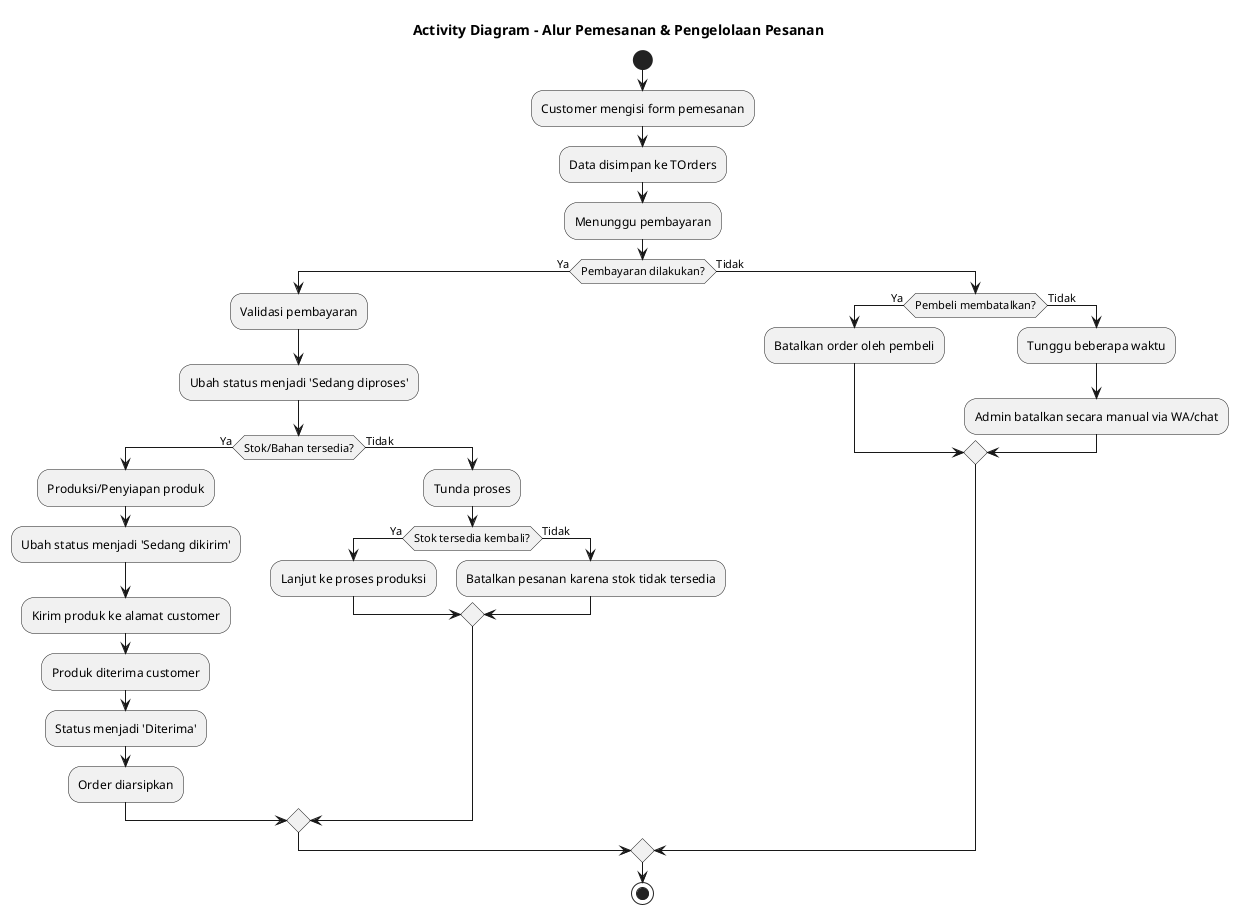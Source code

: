 @startuml
title Activity Diagram – Alur Pemesanan & Pengelolaan Pesanan

start

:Customer mengisi form pemesanan;
:Data disimpan ke TOrders;

:Menunggu pembayaran;

if (Pembayaran dilakukan?) then (Ya)
  :Validasi pembayaran;
  :Ubah status menjadi 'Sedang diproses';
  
  if (Stok/Bahan tersedia?) then (Ya)
    :Produksi/Penyiapan produk;
    :Ubah status menjadi 'Sedang dikirim';
    :Kirim produk ke alamat customer;

    :Produk diterima customer;
    :Status menjadi 'Diterima';
    :Order diarsipkan;
  else (Tidak)
    :Tunda proses;
    if (Stok tersedia kembali?) then (Ya)
      :Lanjut ke proses produksi;
    else (Tidak)
      :Batalkan pesanan karena stok tidak tersedia;
    endif
  endif

else (Tidak)
  if (Pembeli membatalkan?) then (Ya)
    :Batalkan order oleh pembeli;
  else (Tidak)
    :Tunggu beberapa waktu;
    :Admin batalkan secara manual via WA/chat;
  endif
endif

stop
@enduml